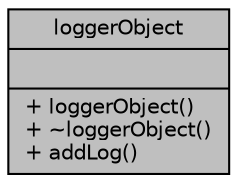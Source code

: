 digraph "loggerObject"
{
 // INTERACTIVE_SVG=YES
 // LATEX_PDF_SIZE
  edge [fontname="Helvetica",fontsize="10",labelfontname="Helvetica",labelfontsize="10"];
  node [fontname="Helvetica",fontsize="10",shape=record];
  Node1 [label="{loggerObject\n||+ loggerObject()\l+ ~loggerObject()\l+ addLog()\l}",height=0.2,width=0.4,color="black", fillcolor="grey75", style="filled", fontcolor="black",tooltip=" "];
}
